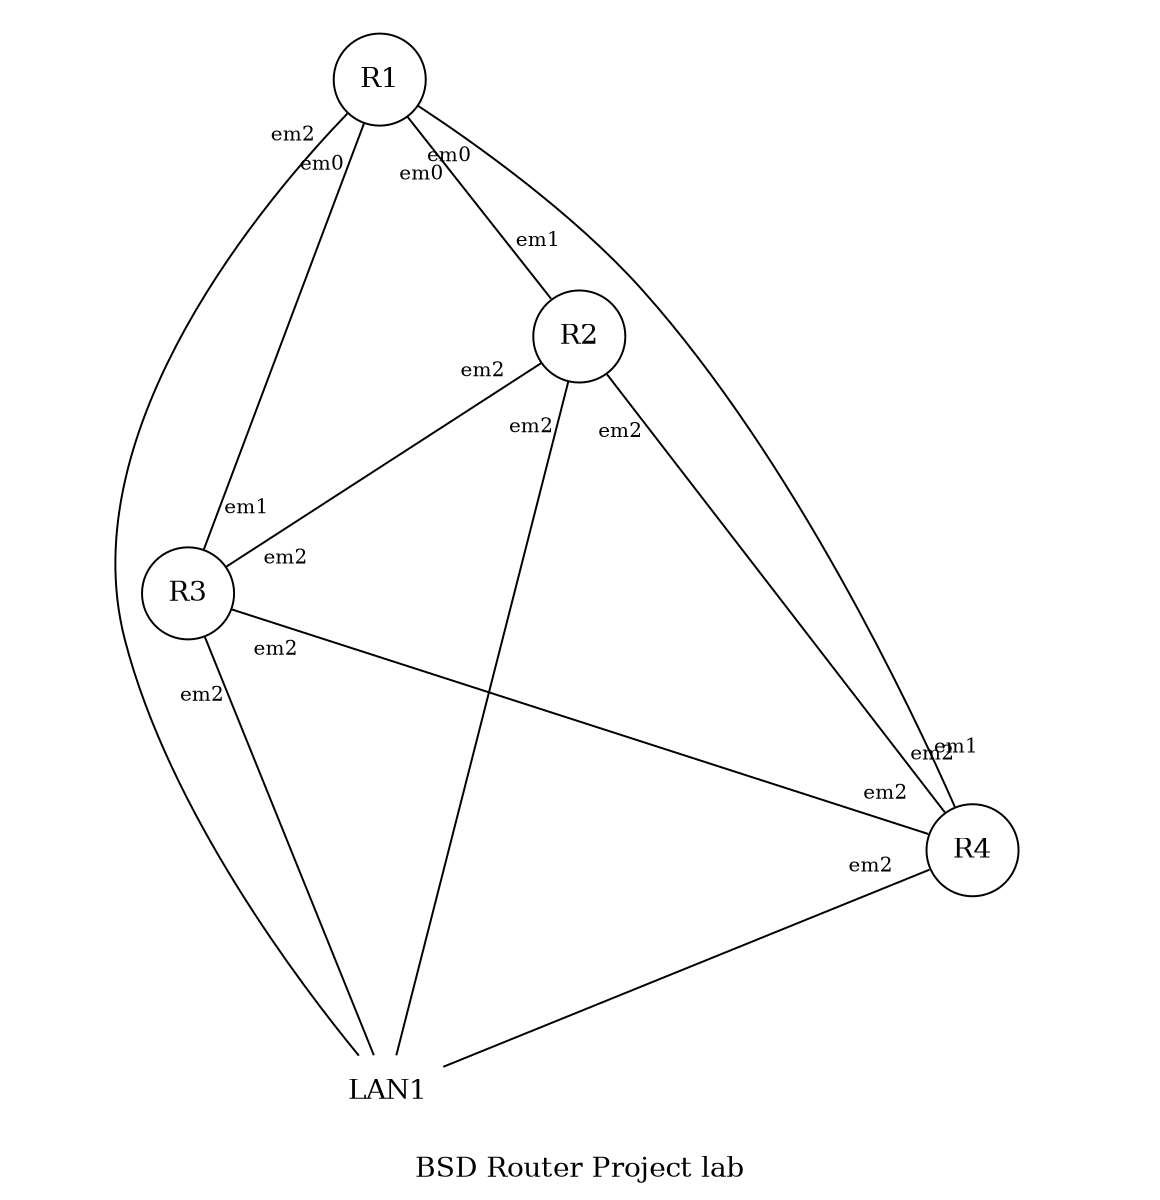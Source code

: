 graph BSDRP {
	label = "BSD Router Project lab";
	overlap = "scale";
	ratio = "fill";
	labelfloat = "true";
	size = "8.0,8.0" 
	node [shape=circle];
		R1;
		R2;
		R3;
		R4;
	node [shape=plaintext];
		LAN1;
	edge [fontsize=10, labeldistance=3.0];
	R1 -- R2 [taillabel="em0", headlabel="em1"];
	R1 -- R3 [headlabel="em1", taillabel="em0"];
	R1 -- R4 [headlabel="em1", taillabel="em0"];
	R2 -- R3 [headlabel="em2", taillabel="em2"];
	R2 -- R4 [headlabel="em2", taillabel="em2"];
	R3 -- R4 [headlabel="em2", taillabel="em2"];
	R1 -- LAN1 [taillabel="em2"];
	R2 -- LAN1 [taillabel="em2"];
	R3 -- LAN1 [taillabel="em2"];
	R4 -- LAN1 [taillabel="em2"];

}
